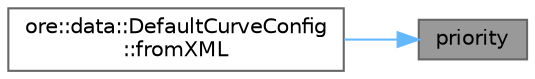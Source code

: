 digraph "priority"
{
 // INTERACTIVE_SVG=YES
 // LATEX_PDF_SIZE
  bgcolor="transparent";
  edge [fontname=Helvetica,fontsize=10,labelfontname=Helvetica,labelfontsize=10];
  node [fontname=Helvetica,fontsize=10,shape=box,height=0.2,width=0.4];
  rankdir="RL";
  Node1 [label="priority",height=0.2,width=0.4,color="gray40", fillcolor="grey60", style="filled", fontcolor="black",tooltip=" "];
  Node1 -> Node2 [dir="back",color="steelblue1",style="solid"];
  Node2 [label="ore::data::DefaultCurveConfig\l::fromXML",height=0.2,width=0.4,color="grey40", fillcolor="white", style="filled",URL="$classore_1_1data_1_1_default_curve_config.html#a7741ae0fc924943de5bfe02928262eb7",tooltip=" "];
}
